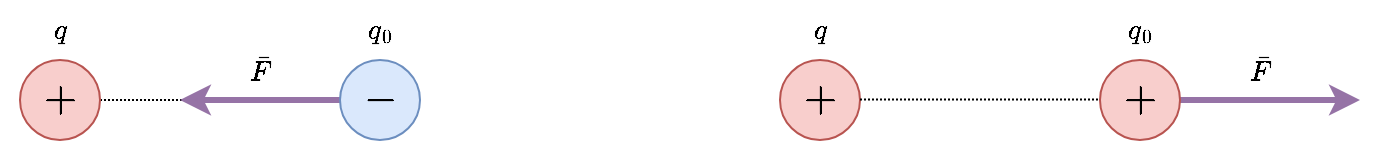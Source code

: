 <mxfile version="24.7.17">
  <diagram name="Pagina-1" id="5l5z4XLAthOoHHLGDRxV">
    <mxGraphModel dx="1183" dy="685" grid="1" gridSize="10" guides="1" tooltips="1" connect="1" arrows="1" fold="1" page="1" pageScale="1" pageWidth="827" pageHeight="1169" math="1" shadow="0">
      <root>
        <mxCell id="0" />
        <mxCell id="1" parent="0" />
        <mxCell id="YFGQOJk7TPRIQfKdDVcR-5" style="edgeStyle=orthogonalEdgeStyle;rounded=0;orthogonalLoop=1;jettySize=auto;html=1;entryX=0;entryY=0.5;entryDx=0;entryDy=0;endArrow=none;endFill=0;dashed=1;dashPattern=1 1;" edge="1" parent="1" source="YFGQOJk7TPRIQfKdDVcR-1" target="YFGQOJk7TPRIQfKdDVcR-2">
          <mxGeometry relative="1" as="geometry" />
        </mxCell>
        <mxCell id="YFGQOJk7TPRIQfKdDVcR-1" value="\(+\)" style="ellipse;whiteSpace=wrap;html=1;aspect=fixed;fillColor=#f8cecc;strokeColor=#b85450;fontSize=18;" vertex="1" parent="1">
          <mxGeometry x="440" y="360" width="40" height="40" as="geometry" />
        </mxCell>
        <mxCell id="YFGQOJk7TPRIQfKdDVcR-14" style="edgeStyle=orthogonalEdgeStyle;rounded=0;orthogonalLoop=1;jettySize=auto;html=1;fillColor=#e1d5e7;strokeColor=#9673a6;strokeWidth=3;" edge="1" parent="1" source="YFGQOJk7TPRIQfKdDVcR-2">
          <mxGeometry relative="1" as="geometry">
            <mxPoint x="520" y="380" as="targetPoint" />
          </mxGeometry>
        </mxCell>
        <mxCell id="YFGQOJk7TPRIQfKdDVcR-2" value="\(-\)" style="ellipse;whiteSpace=wrap;html=1;aspect=fixed;fillColor=#dae8fc;strokeColor=#6c8ebf;fontSize=18;" vertex="1" parent="1">
          <mxGeometry x="600" y="360" width="40" height="40" as="geometry" />
        </mxCell>
        <mxCell id="YFGQOJk7TPRIQfKdDVcR-3" value="\(+\)" style="ellipse;whiteSpace=wrap;html=1;aspect=fixed;fillColor=#f8cecc;strokeColor=#b85450;fontSize=18;" vertex="1" parent="1">
          <mxGeometry x="820" y="360" width="40" height="40" as="geometry" />
        </mxCell>
        <mxCell id="YFGQOJk7TPRIQfKdDVcR-16" style="edgeStyle=orthogonalEdgeStyle;rounded=0;orthogonalLoop=1;jettySize=auto;html=1;fillColor=#e1d5e7;strokeColor=#9673a6;strokeWidth=3;" edge="1" parent="1" source="YFGQOJk7TPRIQfKdDVcR-4">
          <mxGeometry relative="1" as="geometry">
            <mxPoint x="1110" y="380" as="targetPoint" />
          </mxGeometry>
        </mxCell>
        <mxCell id="YFGQOJk7TPRIQfKdDVcR-4" value="\(+\)" style="ellipse;whiteSpace=wrap;html=1;aspect=fixed;fillColor=#f8cecc;strokeColor=#b85450;fontSize=18;" vertex="1" parent="1">
          <mxGeometry x="980" y="360" width="40" height="40" as="geometry" />
        </mxCell>
        <mxCell id="YFGQOJk7TPRIQfKdDVcR-6" style="edgeStyle=orthogonalEdgeStyle;rounded=0;orthogonalLoop=1;jettySize=auto;html=1;entryX=0;entryY=0.5;entryDx=0;entryDy=0;endArrow=none;endFill=0;dashed=1;dashPattern=1 1;" edge="1" parent="1">
          <mxGeometry relative="1" as="geometry">
            <mxPoint x="860" y="379.8" as="sourcePoint" />
            <mxPoint x="980" y="379.8" as="targetPoint" />
          </mxGeometry>
        </mxCell>
        <mxCell id="YFGQOJk7TPRIQfKdDVcR-9" value="\(q\)" style="text;html=1;align=center;verticalAlign=middle;whiteSpace=wrap;rounded=0;" vertex="1" parent="1">
          <mxGeometry x="430" y="330" width="60" height="30" as="geometry" />
        </mxCell>
        <mxCell id="YFGQOJk7TPRIQfKdDVcR-10" value="\(q\)" style="text;html=1;align=center;verticalAlign=middle;whiteSpace=wrap;rounded=0;" vertex="1" parent="1">
          <mxGeometry x="810" y="330" width="60" height="30" as="geometry" />
        </mxCell>
        <mxCell id="YFGQOJk7TPRIQfKdDVcR-11" value="\(q_0\)" style="text;html=1;align=center;verticalAlign=middle;whiteSpace=wrap;rounded=0;" vertex="1" parent="1">
          <mxGeometry x="970" y="330" width="60" height="30" as="geometry" />
        </mxCell>
        <mxCell id="YFGQOJk7TPRIQfKdDVcR-12" value="\(q_0\)" style="text;html=1;align=center;verticalAlign=middle;whiteSpace=wrap;rounded=0;" vertex="1" parent="1">
          <mxGeometry x="590" y="330" width="60" height="30" as="geometry" />
        </mxCell>
        <mxCell id="YFGQOJk7TPRIQfKdDVcR-15" value="\(\bar F\)" style="text;html=1;align=center;verticalAlign=middle;whiteSpace=wrap;rounded=0;" vertex="1" parent="1">
          <mxGeometry x="530" y="350" width="60" height="30" as="geometry" />
        </mxCell>
        <mxCell id="YFGQOJk7TPRIQfKdDVcR-17" value="\(\bar F\)" style="text;html=1;align=center;verticalAlign=middle;whiteSpace=wrap;rounded=0;" vertex="1" parent="1">
          <mxGeometry x="1030" y="350" width="60" height="30" as="geometry" />
        </mxCell>
      </root>
    </mxGraphModel>
  </diagram>
</mxfile>
